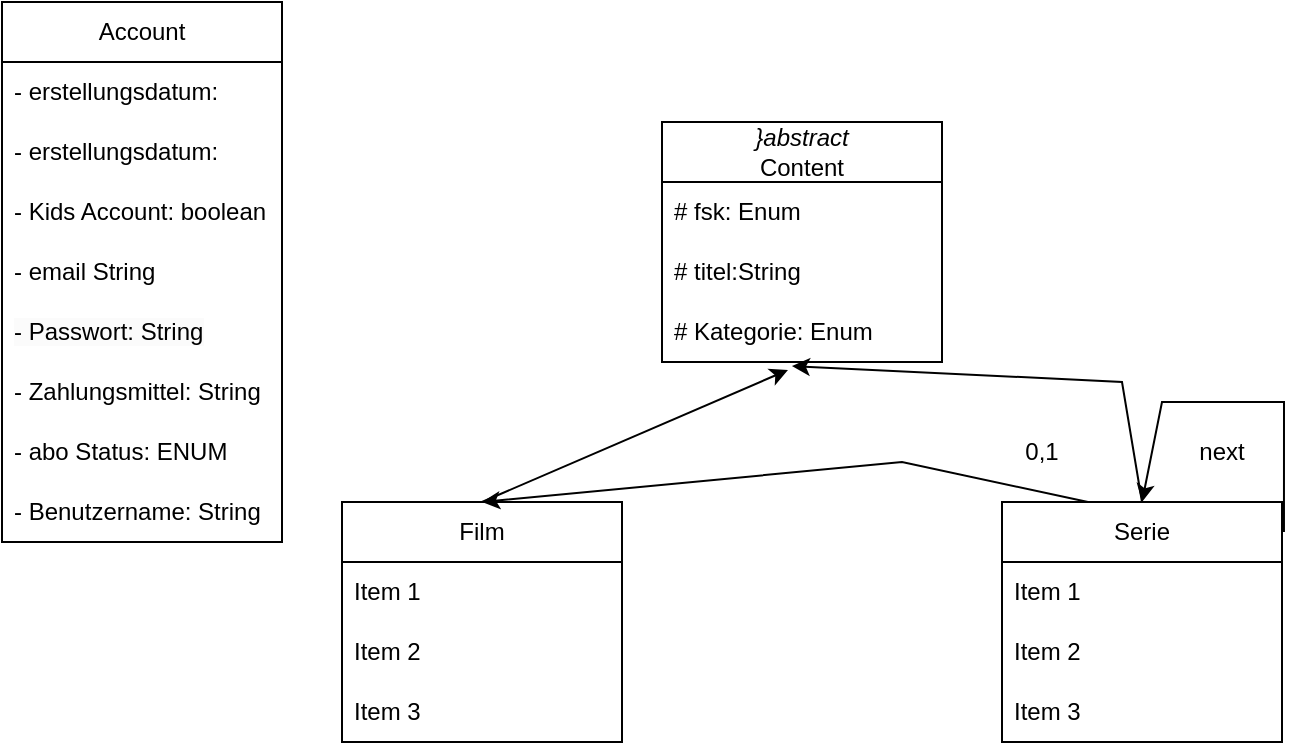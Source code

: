 <mxfile version="24.0.7" type="github">
  <diagram name="Page-1" id="oEAZGj61iKcYDO0g3LSp">
    <mxGraphModel dx="954" dy="530" grid="1" gridSize="10" guides="1" tooltips="1" connect="1" arrows="1" fold="1" page="1" pageScale="1" pageWidth="1169" pageHeight="826" math="0" shadow="0">
      <root>
        <mxCell id="0" />
        <mxCell id="1" parent="0" />
        <mxCell id="yQLUCkZRIKrmV6NLwZtg-2" value="Account" style="swimlane;fontStyle=0;childLayout=stackLayout;horizontal=1;startSize=30;horizontalStack=0;resizeParent=1;resizeParentMax=0;resizeLast=0;collapsible=1;marginBottom=0;whiteSpace=wrap;html=1;" vertex="1" parent="1">
          <mxGeometry x="420" y="120" width="140" height="270" as="geometry" />
        </mxCell>
        <mxCell id="yQLUCkZRIKrmV6NLwZtg-25" value="- erstellungsdatum:&amp;nbsp;" style="text;strokeColor=none;fillColor=none;align=left;verticalAlign=middle;spacingLeft=4;spacingRight=4;overflow=hidden;points=[[0,0.5],[1,0.5]];portConstraint=eastwest;rotatable=0;whiteSpace=wrap;html=1;" vertex="1" parent="yQLUCkZRIKrmV6NLwZtg-2">
          <mxGeometry y="30" width="140" height="30" as="geometry" />
        </mxCell>
        <mxCell id="yQLUCkZRIKrmV6NLwZtg-24" value="- erstellungsdatum:" style="text;strokeColor=none;fillColor=none;align=left;verticalAlign=middle;spacingLeft=4;spacingRight=4;overflow=hidden;points=[[0,0.5],[1,0.5]];portConstraint=eastwest;rotatable=0;whiteSpace=wrap;html=1;" vertex="1" parent="yQLUCkZRIKrmV6NLwZtg-2">
          <mxGeometry y="60" width="140" height="30" as="geometry" />
        </mxCell>
        <mxCell id="yQLUCkZRIKrmV6NLwZtg-23" value="- Kids Account: boolean" style="text;strokeColor=none;fillColor=none;align=left;verticalAlign=middle;spacingLeft=4;spacingRight=4;overflow=hidden;points=[[0,0.5],[1,0.5]];portConstraint=eastwest;rotatable=0;whiteSpace=wrap;html=1;" vertex="1" parent="yQLUCkZRIKrmV6NLwZtg-2">
          <mxGeometry y="90" width="140" height="30" as="geometry" />
        </mxCell>
        <mxCell id="yQLUCkZRIKrmV6NLwZtg-20" value="- email String" style="text;strokeColor=none;fillColor=none;align=left;verticalAlign=middle;spacingLeft=4;spacingRight=4;overflow=hidden;points=[[0,0.5],[1,0.5]];portConstraint=eastwest;rotatable=0;whiteSpace=wrap;html=1;" vertex="1" parent="yQLUCkZRIKrmV6NLwZtg-2">
          <mxGeometry y="120" width="140" height="30" as="geometry" />
        </mxCell>
        <mxCell id="yQLUCkZRIKrmV6NLwZtg-19" value="&lt;span style=&quot;color: rgb(0, 0, 0); font-family: Helvetica; font-size: 12px; font-style: normal; font-variant-ligatures: normal; font-variant-caps: normal; font-weight: 400; letter-spacing: normal; orphans: 2; text-align: left; text-indent: 0px; text-transform: none; widows: 2; word-spacing: 0px; -webkit-text-stroke-width: 0px; white-space: normal; background-color: rgb(251, 251, 251); text-decoration-thickness: initial; text-decoration-style: initial; text-decoration-color: initial; display: inline !important; float: none;&quot;&gt;- Passwort: String&lt;/span&gt;" style="text;strokeColor=none;fillColor=none;align=left;verticalAlign=middle;spacingLeft=4;spacingRight=4;overflow=hidden;points=[[0,0.5],[1,0.5]];portConstraint=eastwest;rotatable=0;whiteSpace=wrap;html=1;" vertex="1" parent="yQLUCkZRIKrmV6NLwZtg-2">
          <mxGeometry y="150" width="140" height="30" as="geometry" />
        </mxCell>
        <mxCell id="yQLUCkZRIKrmV6NLwZtg-18" value="- Zahlungsmittel: String" style="text;strokeColor=none;fillColor=none;align=left;verticalAlign=middle;spacingLeft=4;spacingRight=4;overflow=hidden;points=[[0,0.5],[1,0.5]];portConstraint=eastwest;rotatable=0;whiteSpace=wrap;html=1;" vertex="1" parent="yQLUCkZRIKrmV6NLwZtg-2">
          <mxGeometry y="180" width="140" height="30" as="geometry" />
        </mxCell>
        <mxCell id="yQLUCkZRIKrmV6NLwZtg-17" value="- abo Status: ENUM" style="text;strokeColor=none;fillColor=none;align=left;verticalAlign=middle;spacingLeft=4;spacingRight=4;overflow=hidden;points=[[0,0.5],[1,0.5]];portConstraint=eastwest;rotatable=0;whiteSpace=wrap;html=1;" vertex="1" parent="yQLUCkZRIKrmV6NLwZtg-2">
          <mxGeometry y="210" width="140" height="30" as="geometry" />
        </mxCell>
        <mxCell id="yQLUCkZRIKrmV6NLwZtg-16" value="- Benutzername: String" style="text;strokeColor=none;fillColor=none;align=left;verticalAlign=middle;spacingLeft=4;spacingRight=4;overflow=hidden;points=[[0,0.5],[1,0.5]];portConstraint=eastwest;rotatable=0;whiteSpace=wrap;html=1;" vertex="1" parent="yQLUCkZRIKrmV6NLwZtg-2">
          <mxGeometry y="240" width="140" height="30" as="geometry" />
        </mxCell>
        <mxCell id="yQLUCkZRIKrmV6NLwZtg-27" value="Film" style="swimlane;fontStyle=0;childLayout=stackLayout;horizontal=1;startSize=30;horizontalStack=0;resizeParent=1;resizeParentMax=0;resizeLast=0;collapsible=1;marginBottom=0;whiteSpace=wrap;html=1;" vertex="1" parent="1">
          <mxGeometry x="590" y="370" width="140" height="120" as="geometry" />
        </mxCell>
        <mxCell id="yQLUCkZRIKrmV6NLwZtg-28" value="Item 1" style="text;strokeColor=none;fillColor=none;align=left;verticalAlign=middle;spacingLeft=4;spacingRight=4;overflow=hidden;points=[[0,0.5],[1,0.5]];portConstraint=eastwest;rotatable=0;whiteSpace=wrap;html=1;" vertex="1" parent="yQLUCkZRIKrmV6NLwZtg-27">
          <mxGeometry y="30" width="140" height="30" as="geometry" />
        </mxCell>
        <mxCell id="yQLUCkZRIKrmV6NLwZtg-29" value="Item 2" style="text;strokeColor=none;fillColor=none;align=left;verticalAlign=middle;spacingLeft=4;spacingRight=4;overflow=hidden;points=[[0,0.5],[1,0.5]];portConstraint=eastwest;rotatable=0;whiteSpace=wrap;html=1;" vertex="1" parent="yQLUCkZRIKrmV6NLwZtg-27">
          <mxGeometry y="60" width="140" height="30" as="geometry" />
        </mxCell>
        <mxCell id="yQLUCkZRIKrmV6NLwZtg-30" value="Item 3" style="text;strokeColor=none;fillColor=none;align=left;verticalAlign=middle;spacingLeft=4;spacingRight=4;overflow=hidden;points=[[0,0.5],[1,0.5]];portConstraint=eastwest;rotatable=0;whiteSpace=wrap;html=1;" vertex="1" parent="yQLUCkZRIKrmV6NLwZtg-27">
          <mxGeometry y="90" width="140" height="30" as="geometry" />
        </mxCell>
        <mxCell id="yQLUCkZRIKrmV6NLwZtg-31" value="&lt;i&gt;}abstract&lt;/i&gt;&lt;br&gt;Content" style="swimlane;fontStyle=0;childLayout=stackLayout;horizontal=1;startSize=30;horizontalStack=0;resizeParent=1;resizeParentMax=0;resizeLast=0;collapsible=1;marginBottom=0;whiteSpace=wrap;html=1;" vertex="1" parent="1">
          <mxGeometry x="750" y="180" width="140" height="120" as="geometry" />
        </mxCell>
        <mxCell id="yQLUCkZRIKrmV6NLwZtg-32" value="# fsk: Enum" style="text;strokeColor=none;fillColor=none;align=left;verticalAlign=middle;spacingLeft=4;spacingRight=4;overflow=hidden;points=[[0,0.5],[1,0.5]];portConstraint=eastwest;rotatable=0;whiteSpace=wrap;html=1;" vertex="1" parent="yQLUCkZRIKrmV6NLwZtg-31">
          <mxGeometry y="30" width="140" height="30" as="geometry" />
        </mxCell>
        <mxCell id="yQLUCkZRIKrmV6NLwZtg-33" value="# titel:String" style="text;strokeColor=none;fillColor=none;align=left;verticalAlign=middle;spacingLeft=4;spacingRight=4;overflow=hidden;points=[[0,0.5],[1,0.5]];portConstraint=eastwest;rotatable=0;whiteSpace=wrap;html=1;" vertex="1" parent="yQLUCkZRIKrmV6NLwZtg-31">
          <mxGeometry y="60" width="140" height="30" as="geometry" />
        </mxCell>
        <mxCell id="yQLUCkZRIKrmV6NLwZtg-34" value="# Kategorie: Enum" style="text;strokeColor=none;fillColor=none;align=left;verticalAlign=middle;spacingLeft=4;spacingRight=4;overflow=hidden;points=[[0,0.5],[1,0.5]];portConstraint=eastwest;rotatable=0;whiteSpace=wrap;html=1;" vertex="1" parent="yQLUCkZRIKrmV6NLwZtg-31">
          <mxGeometry y="90" width="140" height="30" as="geometry" />
        </mxCell>
        <mxCell id="yQLUCkZRIKrmV6NLwZtg-35" value="Serie" style="swimlane;fontStyle=0;childLayout=stackLayout;horizontal=1;startSize=30;horizontalStack=0;resizeParent=1;resizeParentMax=0;resizeLast=0;collapsible=1;marginBottom=0;whiteSpace=wrap;html=1;" vertex="1" parent="1">
          <mxGeometry x="920" y="370" width="140" height="120" as="geometry" />
        </mxCell>
        <mxCell id="yQLUCkZRIKrmV6NLwZtg-36" value="Item 1" style="text;strokeColor=none;fillColor=none;align=left;verticalAlign=middle;spacingLeft=4;spacingRight=4;overflow=hidden;points=[[0,0.5],[1,0.5]];portConstraint=eastwest;rotatable=0;whiteSpace=wrap;html=1;" vertex="1" parent="yQLUCkZRIKrmV6NLwZtg-35">
          <mxGeometry y="30" width="140" height="30" as="geometry" />
        </mxCell>
        <mxCell id="yQLUCkZRIKrmV6NLwZtg-37" value="Item 2" style="text;strokeColor=none;fillColor=none;align=left;verticalAlign=middle;spacingLeft=4;spacingRight=4;overflow=hidden;points=[[0,0.5],[1,0.5]];portConstraint=eastwest;rotatable=0;whiteSpace=wrap;html=1;" vertex="1" parent="yQLUCkZRIKrmV6NLwZtg-35">
          <mxGeometry y="60" width="140" height="30" as="geometry" />
        </mxCell>
        <mxCell id="yQLUCkZRIKrmV6NLwZtg-38" value="Item 3" style="text;strokeColor=none;fillColor=none;align=left;verticalAlign=middle;spacingLeft=4;spacingRight=4;overflow=hidden;points=[[0,0.5],[1,0.5]];portConstraint=eastwest;rotatable=0;whiteSpace=wrap;html=1;" vertex="1" parent="yQLUCkZRIKrmV6NLwZtg-35">
          <mxGeometry y="90" width="140" height="30" as="geometry" />
        </mxCell>
        <mxCell id="yQLUCkZRIKrmV6NLwZtg-39" value="" style="endArrow=classic;html=1;rounded=0;exitX=0.5;exitY=0;exitDx=0;exitDy=0;entryX=0.45;entryY=1.133;entryDx=0;entryDy=0;entryPerimeter=0;" edge="1" parent="1" source="yQLUCkZRIKrmV6NLwZtg-27" target="yQLUCkZRIKrmV6NLwZtg-34">
          <mxGeometry width="50" height="50" relative="1" as="geometry">
            <mxPoint x="570" y="280" as="sourcePoint" />
            <mxPoint x="620" y="230" as="targetPoint" />
          </mxGeometry>
        </mxCell>
        <mxCell id="yQLUCkZRIKrmV6NLwZtg-40" value="" style="endArrow=classic;html=1;rounded=0;exitX=0.5;exitY=0;exitDx=0;exitDy=0;entryX=0.464;entryY=1.067;entryDx=0;entryDy=0;entryPerimeter=0;" edge="1" parent="1" source="yQLUCkZRIKrmV6NLwZtg-35" target="yQLUCkZRIKrmV6NLwZtg-34">
          <mxGeometry width="50" height="50" relative="1" as="geometry">
            <mxPoint x="570" y="280" as="sourcePoint" />
            <mxPoint x="800" y="310" as="targetPoint" />
            <Array as="points">
              <mxPoint x="980" y="310" />
            </Array>
          </mxGeometry>
        </mxCell>
        <mxCell id="yQLUCkZRIKrmV6NLwZtg-43" value="" style="endArrow=classic;html=1;rounded=0;exitX=1.007;exitY=0.125;exitDx=0;exitDy=0;exitPerimeter=0;entryX=0.5;entryY=0;entryDx=0;entryDy=0;" edge="1" parent="1" source="yQLUCkZRIKrmV6NLwZtg-35" target="yQLUCkZRIKrmV6NLwZtg-35">
          <mxGeometry width="50" height="50" relative="1" as="geometry">
            <mxPoint x="770" y="280" as="sourcePoint" />
            <mxPoint x="970" y="330" as="targetPoint" />
            <Array as="points">
              <mxPoint x="1061" y="320" />
              <mxPoint x="1000" y="320" />
            </Array>
          </mxGeometry>
        </mxCell>
        <mxCell id="yQLUCkZRIKrmV6NLwZtg-44" value="next" style="text;html=1;align=center;verticalAlign=middle;whiteSpace=wrap;rounded=0;" vertex="1" parent="1">
          <mxGeometry x="1000" y="330" width="60" height="30" as="geometry" />
        </mxCell>
        <mxCell id="yQLUCkZRIKrmV6NLwZtg-45" value="" style="endArrow=classic;html=1;rounded=0;exitX=0.307;exitY=0;exitDx=0;exitDy=0;entryX=0.5;entryY=0;entryDx=0;entryDy=0;exitPerimeter=0;" edge="1" parent="1" source="yQLUCkZRIKrmV6NLwZtg-35" target="yQLUCkZRIKrmV6NLwZtg-27">
          <mxGeometry width="50" height="50" relative="1" as="geometry">
            <mxPoint x="770" y="280" as="sourcePoint" />
            <mxPoint x="780" y="340" as="targetPoint" />
            <Array as="points">
              <mxPoint x="870" y="350" />
            </Array>
          </mxGeometry>
        </mxCell>
        <mxCell id="yQLUCkZRIKrmV6NLwZtg-46" value="0,1" style="text;html=1;align=center;verticalAlign=middle;whiteSpace=wrap;rounded=0;" vertex="1" parent="1">
          <mxGeometry x="910" y="330" width="60" height="30" as="geometry" />
        </mxCell>
      </root>
    </mxGraphModel>
  </diagram>
</mxfile>
